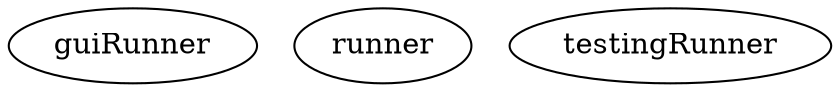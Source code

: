 /* Created by mdot for Matlab */
digraph m2html {

  guiRunner [URL="guiRunner.html"];
  runner [URL="runner.html"];
  testingRunner [URL="testingRunner.html"];
}
